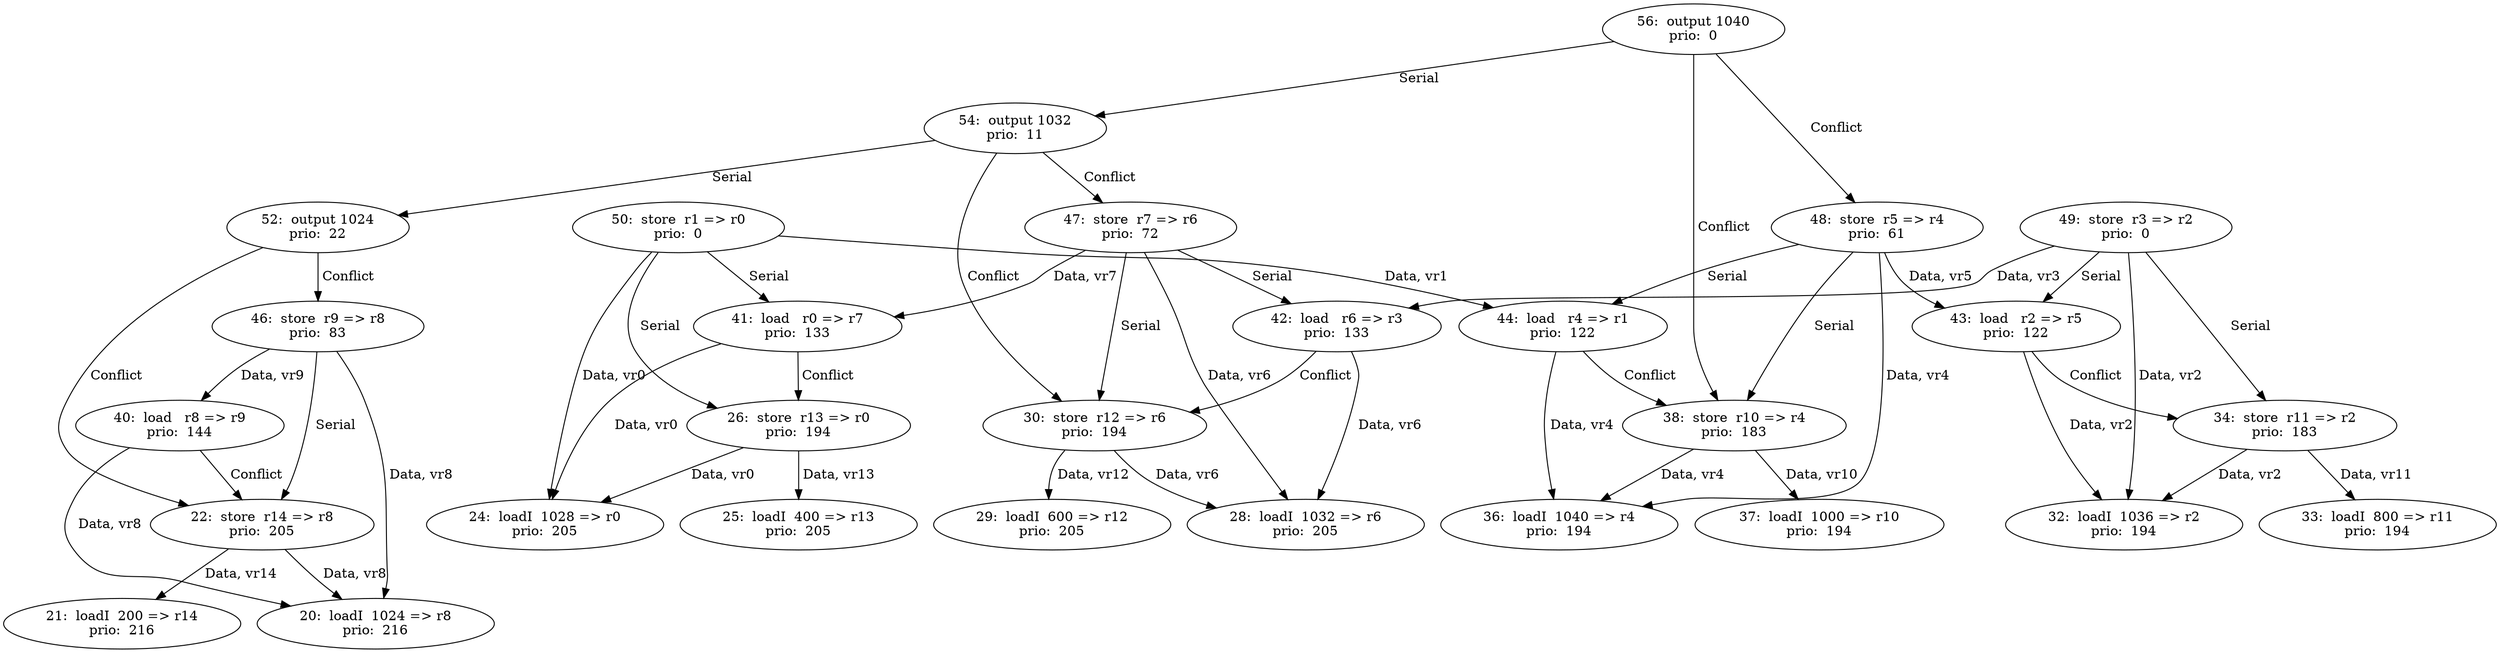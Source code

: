 digraph DG {
  20 [label="20:  loadI  1024 => r8
prio:  216"];
  21 [label="21:  loadI  200 => r14
prio:  216"];
  22 [label="22:  store  r14 => r8
prio:  205"];
  24 [label="24:  loadI  1028 => r0
prio:  205"];
  25 [label="25:  loadI  400 => r13
prio:  205"];
  26 [label="26:  store  r13 => r0
prio:  194"];
  28 [label="28:  loadI  1032 => r6
prio:  205"];
  29 [label="29:  loadI  600 => r12
prio:  205"];
  30 [label="30:  store  r12 => r6
prio:  194"];
  32 [label="32:  loadI  1036 => r2
prio:  194"];
  33 [label="33:  loadI  800 => r11
prio:  194"];
  34 [label="34:  store  r11 => r2
prio:  183"];
  36 [label="36:  loadI  1040 => r4
prio:  194"];
  37 [label="37:  loadI  1000 => r10
prio:  194"];
  38 [label="38:  store  r10 => r4
prio:  183"];
  40 [label="40:  load   r8 => r9
prio:  144"];
  41 [label="41:  load   r0 => r7
prio:  133"];
  42 [label="42:  load   r6 => r3
prio:  133"];
  43 [label="43:  load   r2 => r5
prio:  122"];
  44 [label="44:  load   r4 => r1
prio:  122"];
  46 [label="46:  store  r9 => r8
prio:  83"];
  47 [label="47:  store  r7 => r6
prio:  72"];
  48 [label="48:  store  r5 => r4
prio:  61"];
  49 [label="49:  store  r3 => r2
prio:  0"];
  50 [label="50:  store  r1 => r0
prio:  0"];
  52 [label="52:  output 1024
prio:  22"];
  54 [label="54:  output 1032
prio:  11"];
  56 [label="56:  output 1040
prio:  0"];
  22 -> 21 [ label=" Data, vr14"];
  22 -> 20 [ label=" Data, vr8"];
  26 -> 25 [ label=" Data, vr13"];
  26 -> 24 [ label=" Data, vr0"];
  30 -> 29 [ label=" Data, vr12"];
  30 -> 28 [ label=" Data, vr6"];
  34 -> 33 [ label=" Data, vr11"];
  34 -> 32 [ label=" Data, vr2"];
  38 -> 37 [ label=" Data, vr10"];
  38 -> 36 [ label=" Data, vr4"];
  40 -> 20 [ label=" Data, vr8"];
  40 -> 22 [ label=" Conflict "];
  41 -> 24 [ label=" Data, vr0"];
  41 -> 26 [ label=" Conflict "];
  42 -> 28 [ label=" Data, vr6"];
  42 -> 30 [ label=" Conflict "];
  43 -> 32 [ label=" Data, vr2"];
  43 -> 34 [ label=" Conflict "];
  44 -> 36 [ label=" Data, vr4"];
  44 -> 38 [ label=" Conflict "];
  46 -> 40 [ label=" Data, vr9"];
  46 -> 20 [ label=" Data, vr8"];
  46 -> 22[ label=" Serial "];
  47 -> 41 [ label=" Data, vr7"];
  47 -> 28 [ label=" Data, vr6"];
  47 -> 42[ label=" Serial "];
  47 -> 30[ label=" Serial "];
  48 -> 43 [ label=" Data, vr5"];
  48 -> 36 [ label=" Data, vr4"];
  48 -> 44[ label=" Serial "];
  48 -> 38[ label=" Serial "];
  49 -> 42 [ label=" Data, vr3"];
  49 -> 32 [ label=" Data, vr2"];
  49 -> 43[ label=" Serial "];
  49 -> 34[ label=" Serial "];
  50 -> 44 [ label=" Data, vr1"];
  50 -> 24 [ label=" Data, vr0"];
  50 -> 41[ label=" Serial "];
  50 -> 26[ label=" Serial "];
  52 -> 46 [ label=" Conflict "];
  52 -> 22 [ label=" Conflict "];
  54 -> 52[ label=" Serial "];
  54 -> 47 [ label=" Conflict "];
  54 -> 30 [ label=" Conflict "];
  56 -> 54[ label=" Serial "];
  56 -> 48 [ label=" Conflict "];
  56 -> 38 [ label=" Conflict "];
}
